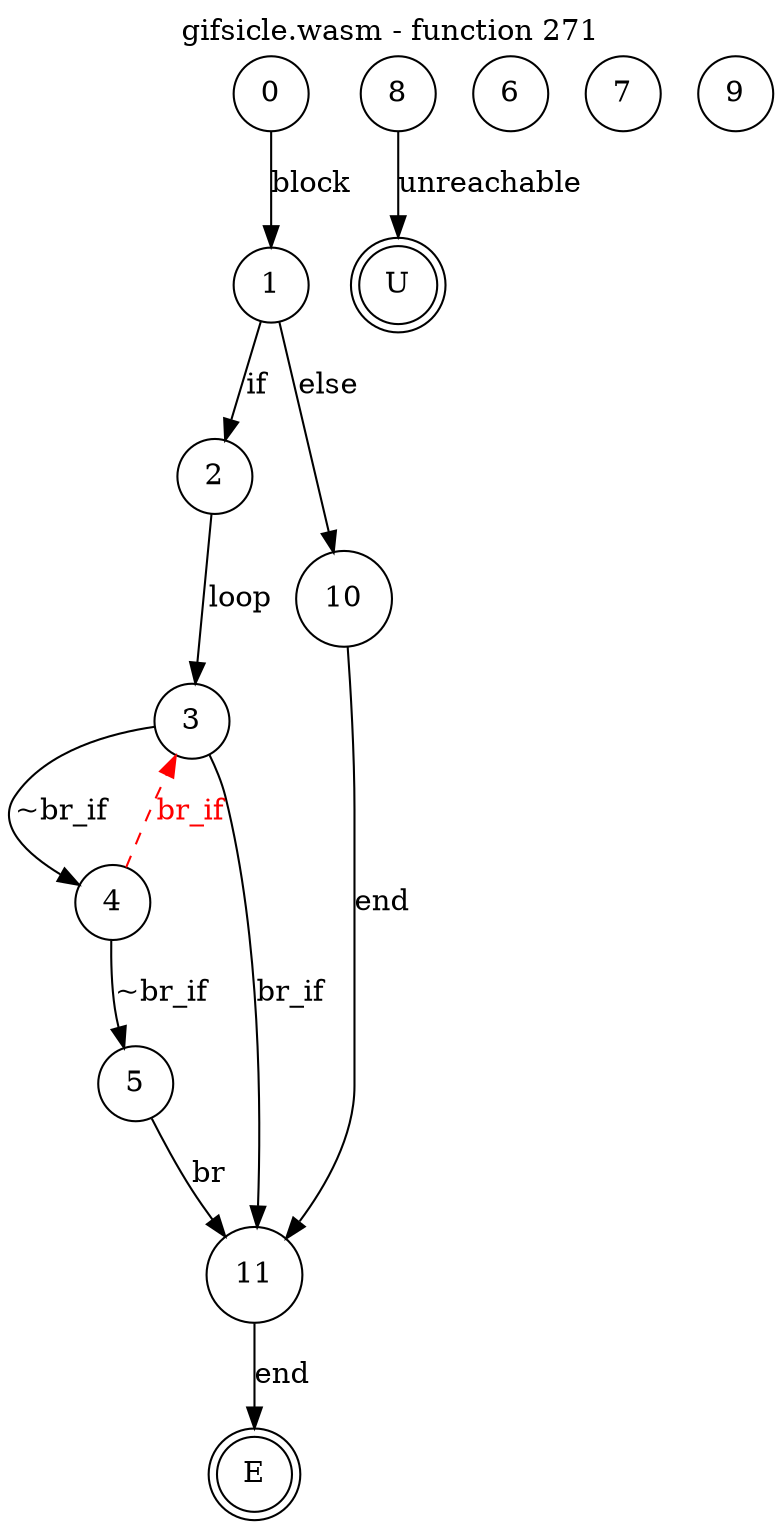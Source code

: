 digraph finite_state_machine {
    label = "gifsicle.wasm - function 271"
    labelloc =  t
    labelfontsize = 16
    labelfontcolor = black
    labelfontname = "Helvetica"
    node [shape = doublecircle]; E U ;
node [shape=circle, fontcolor=black, style="", label="0"]0
node [shape=circle, fontcolor=black, style="", label="1"]1
node [shape=circle, fontcolor=black, style="", label="2"]2
node [shape=circle, fontcolor=black, style="", label="3"]3
node [shape=circle, fontcolor=black, style="", label="4"]4
node [shape=circle, fontcolor=black, style="", label="5"]5
node [shape=circle, fontcolor=black, style="", label="6"]6
node [shape=circle, fontcolor=black, style="", label="7"]7
node [shape=circle, fontcolor=black, style="", label="8"]8
node [shape=circle, fontcolor=black, style="", label="9"]9
node [shape=circle, fontcolor=black, style="", label="10"]10
node [shape=circle, fontcolor=black, style="", label="11"]11
node [shape=circle, fontcolor=black, style="", label="E"]E
node [shape=circle, fontcolor=black, style="", label="U"]U
    0 -> 1[label="block"];
    1 -> 2[label="if"];
    1 -> 10[label="else"];
    2 -> 3[label="loop"];
    3 -> 4[label="~br_if"];
    3 -> 11[label="br_if"];
    4 -> 5[label="~br_if"];
    4 -> 3[style="dashed" color="red" fontcolor="red" label="br_if"];
    5 -> 11[label="br"];
    8 -> U[label="unreachable"];
    10 -> 11[label="end"];
    11 -> E[label="end"];
}
